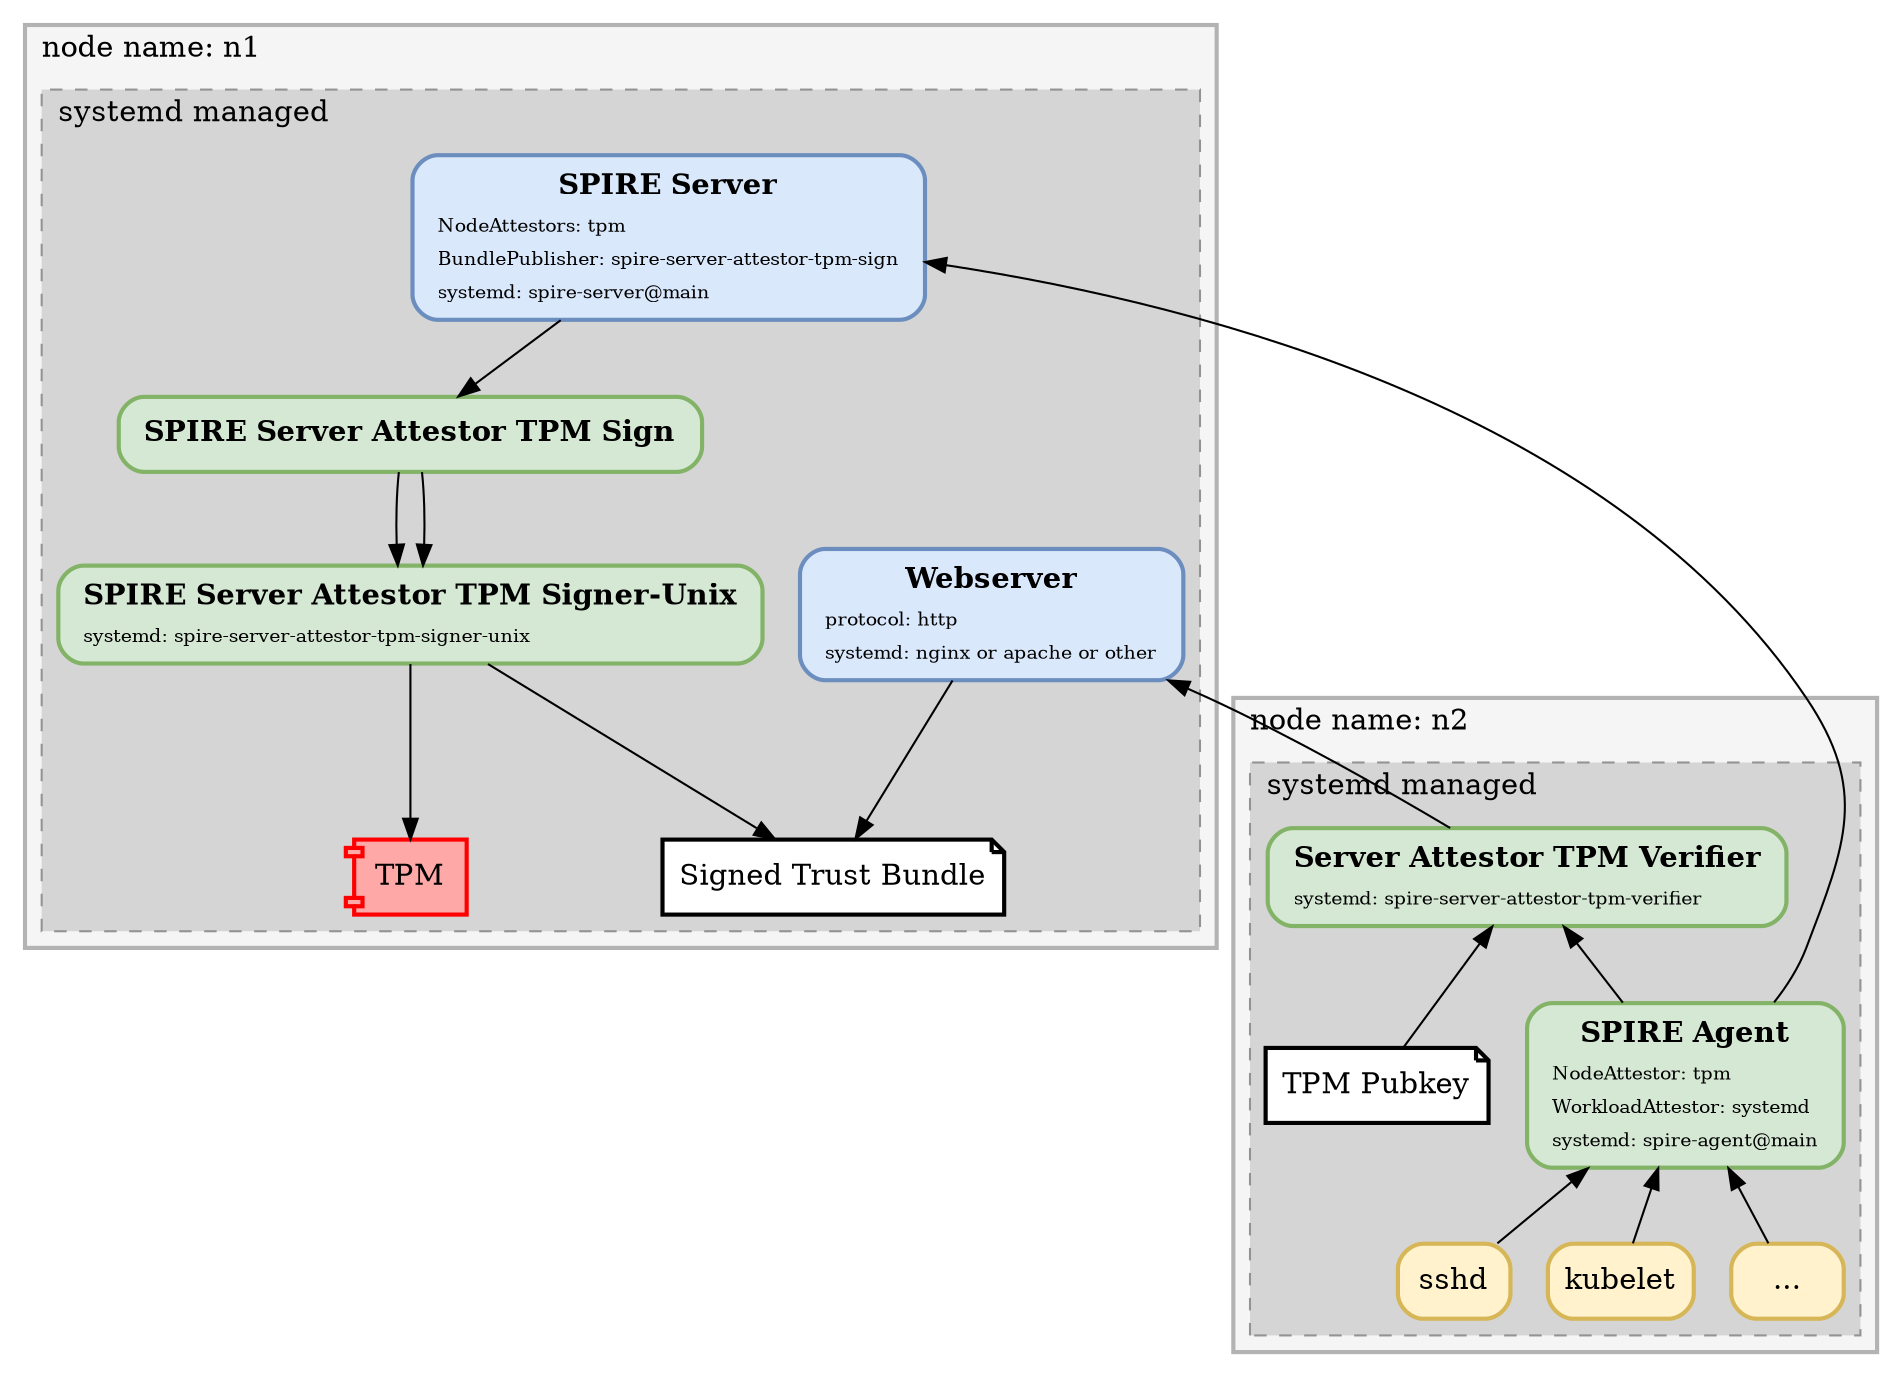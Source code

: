 digraph G {

  subgraph cluster_server1 {
      label = "node name: n1"
        style="filled,solid,bold";
        color="#b3b3b3";
        fillcolor="#f5f5f5";
        labeljust="l"; 
      subgraph cluster_node1_systemd {
          #label = "Systemd"
          label = "systemd managed"
          style = "dashed,filled"
          color="#939393";
          fillcolor="#d5d5d5";

    spire_server_1[label=<<table border="0"><tr><td><b>SPIRE Server</b></td></tr><tr><td align="left"><font point-size="9">NodeAttestors: tpm</font></td></tr><tr><td align="left"><font point-size="9">BundlePublisher: spire-server-attestor-tpm-sign</font></td></tr><tr><td align="left"><font point-size="9">systemd: spire-server@main</font></td></tr></table>>,shape="record",style="rounded,solid,filled,bold",color="#6c8ebf",fillcolor="#dae8fc"]
          spire_agent_a[label=<<table border="0"><tr><td><b>SPIRE Server Attestor TPM Sign</b></td></tr></table>>,shape="record",style="rounded,solid,filled,bold",color="#82b366",fillcolor="#d5e8d4"]
          spire_trust_bundle_signer_a[label=<<table border="0"><tr><td><b>SPIRE Server Attestor TPM Signer-Unix</b></td></tr><tr><td align="left"><font point-size="9">systemd: spire-server-attestor-tpm-signer-unix</font></td></tr></table>>,shape="record",style="rounded,solid,filled,bold",color="#82b366",fillcolor="#d5e8d4"]
          spire_server_tb_a_signa_signb[label="Signed Trust Bundle", shape=note,style="rounded,filled,bold",fillcolor="#ffffff"]
          spire_server_tpm_a[label="TPM", shape=component,style="rounded,filled,bold",color="#ff0000", fillcolor="#ffa8a8"]
          webserver[label=<<table border="0"><tr><td><b>Webserver</b></td></tr><tr><td align="left"><font point-size="9">protocol: http</font></td></tr><tr><td align="left"><font point-size="9">systemd: nginx or apache or other</font></td></tr></table>>,shape="record",style="rounded,solid,filled,bold",color="#6c8ebf",fillcolor="#dae8fc"]

      }
  }

  subgraph cluster_node3 {
      label = "node name: n2"
      #style = dashed
        style="filled,solid,bold";
        color="#b3b3b3";
        fillcolor="#f5f5f5";
        labeljust="l"; 

      subgraph cluster_node3_systemd {
          #label = "Systemd"
          label = "systemd managed"
          style = "dashed,filled"
          color="#939393";
          fillcolor="#d5d5d5";

       labeljust="l"; 

          server_attestor1[label=<<table border="0"><tr><td><b>Server Attestor TPM Verifier</b></td></tr><tr><td align="left"><font point-size="9">systemd: spire-server-attestor-tpm-verifier</font></td></tr></table>>,shape="record",style="rounded,solid,filled,bold",color="#82b366",fillcolor="#d5e8d4"]

          spire_agent1[label=<<table border="0"><tr><td><b>SPIRE Agent</b></td></tr><tr><td align="left"><font point-size="9">NodeAttestor: tpm</font></td></tr><tr><td align="left"><font point-size="9">WorkloadAttestor: systemd</font></td></tr><tr><td align="left"><font point-size="9">systemd: spire-agent@main</font></td></tr></table>>,shape="record",style="rounded,solid,filled,bold",color="#82b366",fillcolor="#d5e8d4"]
          sshd1[label="sshd",shape="box",style="rounded,solid,filled,bold",color="#d6b656",fillcolor="#fff2cc"]
          kubelet1[label="kubelet",shape="box",style="rounded,solid,filled,bold",color="#d6b656",fillcolor="#fff2cc"]
          dotdotdot1[label="...",shape="box",style="rounded,solid,filled,bold",color="#d6b656",fillcolor="#fff2cc"]
          tpm_a_pub[label="TPM Pubkey",shape=note,style="rounded,filled,bold",fillcolor="#ffffff"]
      }
  }
 
  spire_server_1 -> spire_agent1[dir=back]
  spire_server_1 -> spire_agent_a
  spire_agent_a -> spire_trust_bundle_signer_a
  spire_trust_bundle_signer_a -> spire_agent_a[constrint=false,dir=back]
  spire_trust_bundle_signer_a -> spire_server_tpm_a
  webserver -> spire_server_tb_a_signa_signb
  webserver -> server_attestor1[dir=back]
  server_attestor1 -> spire_agent1[dir=back]
  server_attestor1 -> tpm_a_pub[dir=back]
  spire_trust_bundle_signer_a -> spire_server_tb_a_signa_signb
  spire_agent1 -> sshd1[dir=back]
  spire_agent1 -> kubelet1[dir=back]
  spire_agent1 -> dotdotdot1[dir=back]
}
